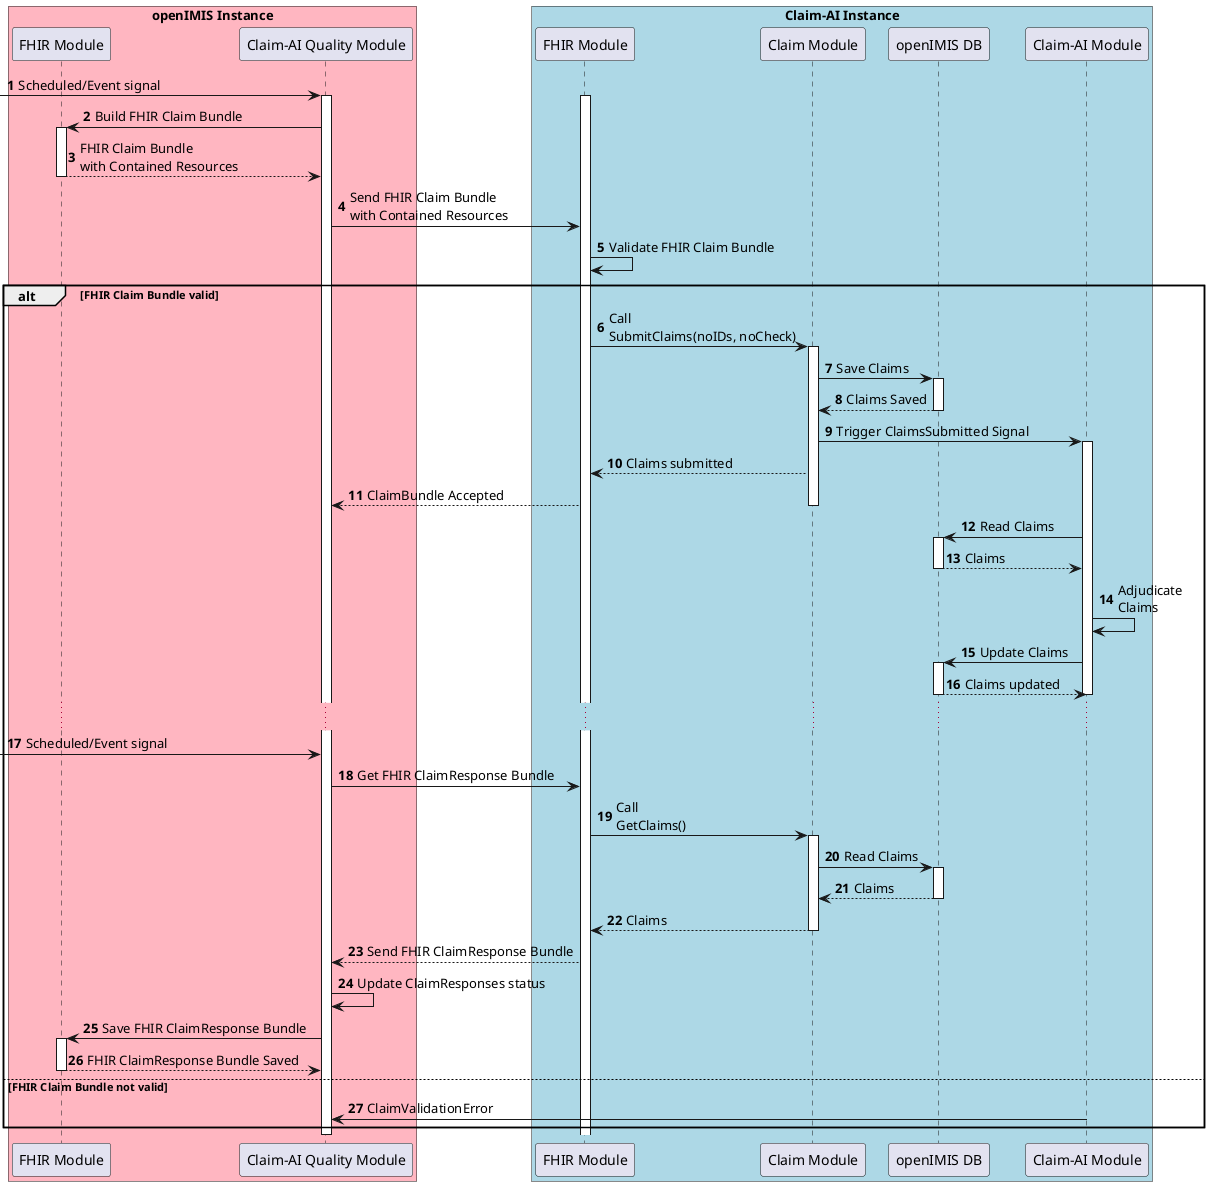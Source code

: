 @startuml

box "openIMIS Instance" #lightpink
  participant "FHIR Module" as FHIR
  participant "Claim-AI Quality Module" as Quality
end box

box "Claim-AI Instance" #lightblue
  participant "FHIR Module" as FHIR_AI
  participant "Claim Module" as Claim
  participant "openIMIS DB" as DB
  participant "Claim-AI Module" as AI
end box

autonumber

[-> Quality: Scheduled/Event signal
activate Quality
activate FHIR_AI

Quality->FHIR: Build FHIR Claim Bundle
activate FHIR
Quality<--FHIR: FHIR Claim Bundle\nwith Contained Resources
deactivate FHIR

Quality->FHIR_AI: Send FHIR Claim Bundle\nwith Contained Resources

FHIR_AI->FHIR_AI: Validate FHIR Claim Bundle

alt FHIR Claim Bundle valid

  FHIR_AI->Claim: Call\nSubmitClaims(noIDs, noCheck)
  activate Claim
  Claim->DB: Save Claims
  activate DB
  DB-->Claim: Claims Saved
  deactivate DB
  
  Claim->AI: Trigger ClaimsSubmitted Signal
  activate AI
  FHIR_AI<--Claim: Claims submitted
  FHIR_AI-->Quality: ClaimBundle Accepted
  
  deactivate Claim

  AI->DB: Read Claims
  activate DB
  DB-->AI: Claims
  deactivate DB
  AI->AI: Adjudicate\nClaims
  AI->DB: Update Claims
  activate DB 
  DB-->AI: Claims updated
  deactivate DB
  
  deactivate AI
  
  ...

  [-> Quality: Scheduled/Event signal

  Quality->FHIR_AI: Get FHIR ClaimResponse Bundle
  
  FHIR_AI->Claim: Call\nGetClaims()
  activate Claim
  Claim->DB: Read Claims
  activate DB
  DB-->Claim: Claims
  deactivate DB
  
  Claim-->FHIR_AI: Claims
  deactivate Claim
  
  FHIR_AI-->Quality: Send FHIR ClaimResponse Bundle

  Quality->Quality: Update ClaimResponses status

  Quality->FHIR: Save FHIR ClaimResponse Bundle
  activate FHIR
  Quality<--FHIR: FHIR ClaimResponse Bundle Saved
  deactivate FHIR

else FHIR Claim Bundle not valid

AI->Quality: ClaimValidationError

end



deactivate Quality

@enduml